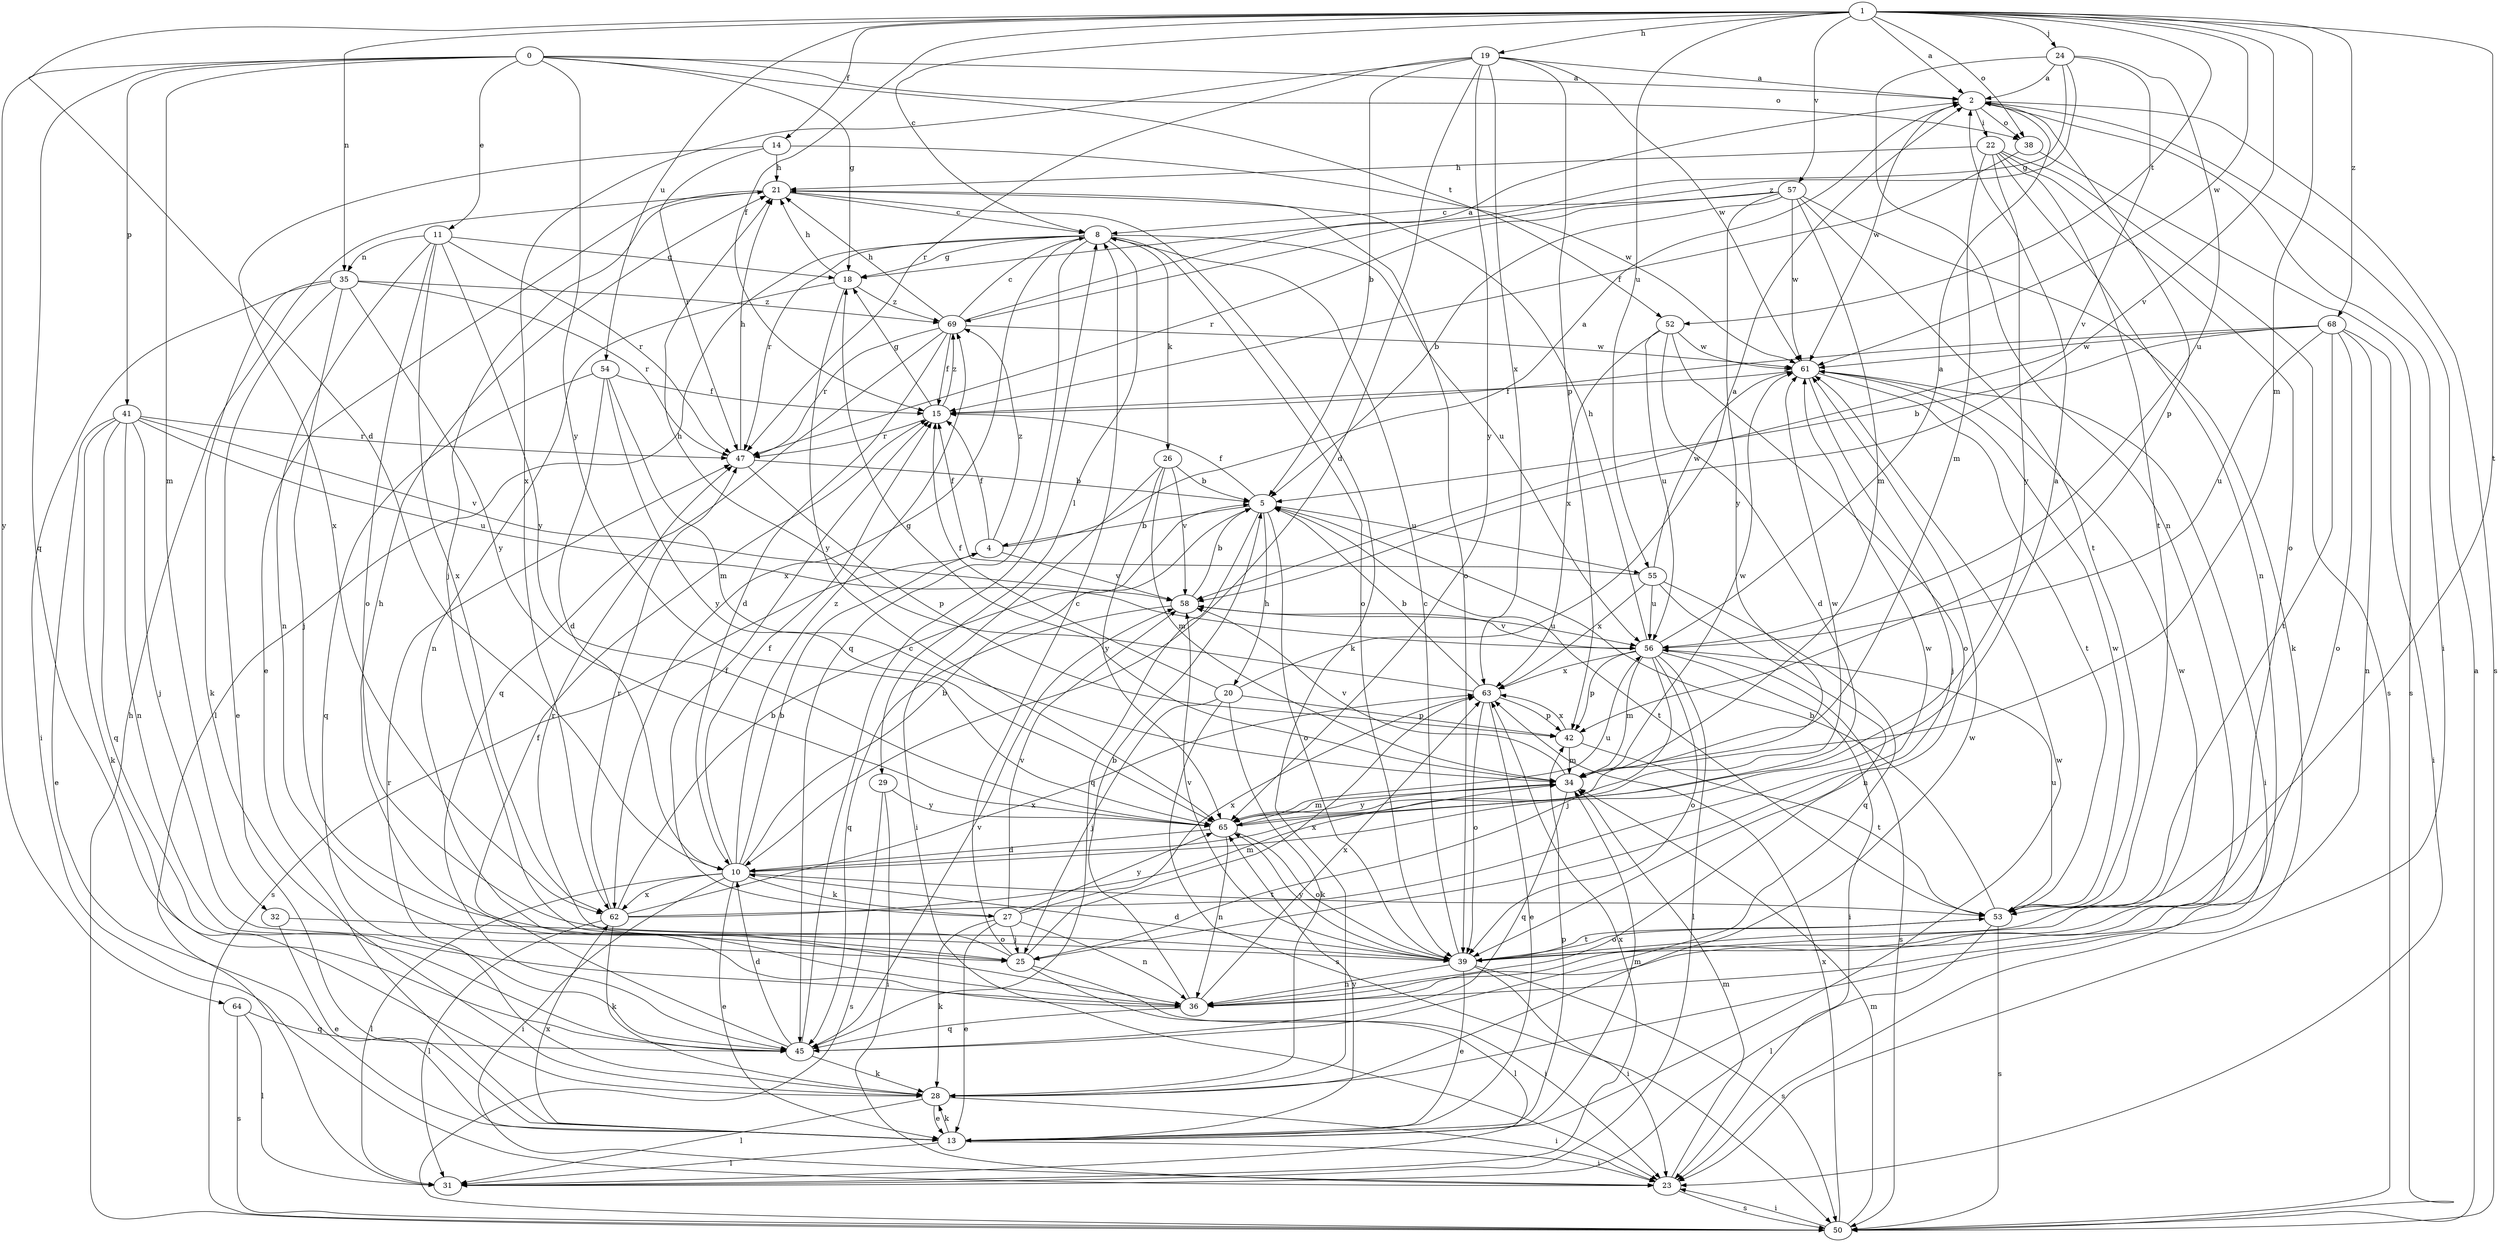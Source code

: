 strict digraph  {
0;
1;
2;
4;
5;
8;
10;
11;
13;
14;
15;
18;
19;
20;
21;
22;
23;
24;
25;
26;
27;
28;
29;
31;
32;
34;
35;
36;
38;
39;
41;
42;
45;
47;
50;
52;
53;
54;
55;
56;
57;
58;
61;
62;
63;
64;
65;
68;
69;
0 -> 2  [label=a];
0 -> 11  [label=e];
0 -> 18  [label=g];
0 -> 32  [label=m];
0 -> 38  [label=o];
0 -> 41  [label=p];
0 -> 45  [label=q];
0 -> 52  [label=t];
0 -> 64  [label=y];
0 -> 65  [label=y];
1 -> 2  [label=a];
1 -> 8  [label=c];
1 -> 10  [label=d];
1 -> 14  [label=f];
1 -> 15  [label=f];
1 -> 19  [label=h];
1 -> 24  [label=j];
1 -> 34  [label=m];
1 -> 35  [label=n];
1 -> 38  [label=o];
1 -> 52  [label=t];
1 -> 53  [label=t];
1 -> 54  [label=u];
1 -> 55  [label=u];
1 -> 57  [label=v];
1 -> 58  [label=v];
1 -> 61  [label=w];
1 -> 68  [label=z];
2 -> 22  [label=i];
2 -> 23  [label=i];
2 -> 38  [label=o];
2 -> 42  [label=p];
2 -> 50  [label=s];
2 -> 61  [label=w];
4 -> 2  [label=a];
4 -> 15  [label=f];
4 -> 50  [label=s];
4 -> 58  [label=v];
4 -> 69  [label=z];
5 -> 4  [label=b];
5 -> 15  [label=f];
5 -> 20  [label=h];
5 -> 39  [label=o];
5 -> 45  [label=q];
5 -> 53  [label=t];
5 -> 55  [label=u];
8 -> 18  [label=g];
8 -> 26  [label=k];
8 -> 29  [label=l];
8 -> 31  [label=l];
8 -> 39  [label=o];
8 -> 45  [label=q];
8 -> 47  [label=r];
8 -> 56  [label=u];
8 -> 62  [label=x];
10 -> 2  [label=a];
10 -> 4  [label=b];
10 -> 5  [label=b];
10 -> 13  [label=e];
10 -> 15  [label=f];
10 -> 23  [label=i];
10 -> 27  [label=k];
10 -> 31  [label=l];
10 -> 53  [label=t];
10 -> 62  [label=x];
10 -> 69  [label=z];
11 -> 18  [label=g];
11 -> 35  [label=n];
11 -> 36  [label=n];
11 -> 39  [label=o];
11 -> 47  [label=r];
11 -> 62  [label=x];
11 -> 65  [label=y];
13 -> 23  [label=i];
13 -> 28  [label=k];
13 -> 31  [label=l];
13 -> 34  [label=m];
13 -> 42  [label=p];
13 -> 61  [label=w];
13 -> 62  [label=x];
13 -> 65  [label=y];
14 -> 21  [label=h];
14 -> 47  [label=r];
14 -> 61  [label=w];
14 -> 62  [label=x];
15 -> 18  [label=g];
15 -> 47  [label=r];
15 -> 69  [label=z];
18 -> 21  [label=h];
18 -> 36  [label=n];
18 -> 65  [label=y];
18 -> 69  [label=z];
19 -> 2  [label=a];
19 -> 5  [label=b];
19 -> 10  [label=d];
19 -> 42  [label=p];
19 -> 47  [label=r];
19 -> 61  [label=w];
19 -> 62  [label=x];
19 -> 63  [label=x];
19 -> 65  [label=y];
20 -> 2  [label=a];
20 -> 15  [label=f];
20 -> 25  [label=j];
20 -> 28  [label=k];
20 -> 42  [label=p];
20 -> 50  [label=s];
21 -> 8  [label=c];
21 -> 13  [label=e];
21 -> 25  [label=j];
21 -> 28  [label=k];
21 -> 39  [label=o];
22 -> 21  [label=h];
22 -> 34  [label=m];
22 -> 36  [label=n];
22 -> 39  [label=o];
22 -> 50  [label=s];
22 -> 53  [label=t];
22 -> 65  [label=y];
23 -> 34  [label=m];
23 -> 50  [label=s];
24 -> 2  [label=a];
24 -> 18  [label=g];
24 -> 36  [label=n];
24 -> 56  [label=u];
24 -> 58  [label=v];
24 -> 69  [label=z];
25 -> 8  [label=c];
25 -> 23  [label=i];
25 -> 31  [label=l];
25 -> 47  [label=r];
25 -> 63  [label=x];
26 -> 5  [label=b];
26 -> 23  [label=i];
26 -> 34  [label=m];
26 -> 58  [label=v];
26 -> 65  [label=y];
27 -> 13  [label=e];
27 -> 15  [label=f];
27 -> 25  [label=j];
27 -> 28  [label=k];
27 -> 36  [label=n];
27 -> 58  [label=v];
27 -> 63  [label=x];
27 -> 65  [label=y];
28 -> 13  [label=e];
28 -> 23  [label=i];
28 -> 31  [label=l];
28 -> 47  [label=r];
28 -> 61  [label=w];
29 -> 23  [label=i];
29 -> 50  [label=s];
29 -> 65  [label=y];
31 -> 63  [label=x];
32 -> 13  [label=e];
32 -> 39  [label=o];
34 -> 18  [label=g];
34 -> 45  [label=q];
34 -> 58  [label=v];
34 -> 61  [label=w];
34 -> 65  [label=y];
35 -> 13  [label=e];
35 -> 23  [label=i];
35 -> 25  [label=j];
35 -> 28  [label=k];
35 -> 47  [label=r];
35 -> 65  [label=y];
35 -> 69  [label=z];
36 -> 5  [label=b];
36 -> 21  [label=h];
36 -> 45  [label=q];
36 -> 63  [label=x];
38 -> 15  [label=f];
38 -> 50  [label=s];
39 -> 8  [label=c];
39 -> 10  [label=d];
39 -> 13  [label=e];
39 -> 23  [label=i];
39 -> 36  [label=n];
39 -> 50  [label=s];
39 -> 53  [label=t];
39 -> 58  [label=v];
39 -> 61  [label=w];
39 -> 65  [label=y];
41 -> 13  [label=e];
41 -> 25  [label=j];
41 -> 28  [label=k];
41 -> 36  [label=n];
41 -> 45  [label=q];
41 -> 47  [label=r];
41 -> 56  [label=u];
41 -> 58  [label=v];
42 -> 34  [label=m];
42 -> 53  [label=t];
42 -> 63  [label=x];
45 -> 8  [label=c];
45 -> 10  [label=d];
45 -> 15  [label=f];
45 -> 28  [label=k];
45 -> 58  [label=v];
47 -> 5  [label=b];
47 -> 21  [label=h];
47 -> 42  [label=p];
50 -> 2  [label=a];
50 -> 21  [label=h];
50 -> 23  [label=i];
50 -> 34  [label=m];
50 -> 63  [label=x];
52 -> 10  [label=d];
52 -> 39  [label=o];
52 -> 56  [label=u];
52 -> 61  [label=w];
52 -> 63  [label=x];
53 -> 5  [label=b];
53 -> 31  [label=l];
53 -> 39  [label=o];
53 -> 50  [label=s];
53 -> 56  [label=u];
53 -> 61  [label=w];
54 -> 10  [label=d];
54 -> 15  [label=f];
54 -> 34  [label=m];
54 -> 45  [label=q];
54 -> 65  [label=y];
55 -> 15  [label=f];
55 -> 36  [label=n];
55 -> 45  [label=q];
55 -> 56  [label=u];
55 -> 61  [label=w];
55 -> 63  [label=x];
56 -> 2  [label=a];
56 -> 21  [label=h];
56 -> 23  [label=i];
56 -> 25  [label=j];
56 -> 31  [label=l];
56 -> 34  [label=m];
56 -> 39  [label=o];
56 -> 42  [label=p];
56 -> 50  [label=s];
56 -> 58  [label=v];
56 -> 63  [label=x];
57 -> 5  [label=b];
57 -> 8  [label=c];
57 -> 28  [label=k];
57 -> 34  [label=m];
57 -> 47  [label=r];
57 -> 53  [label=t];
57 -> 61  [label=w];
57 -> 65  [label=y];
58 -> 5  [label=b];
58 -> 45  [label=q];
58 -> 56  [label=u];
61 -> 15  [label=f];
61 -> 23  [label=i];
61 -> 25  [label=j];
61 -> 53  [label=t];
62 -> 5  [label=b];
62 -> 28  [label=k];
62 -> 31  [label=l];
62 -> 34  [label=m];
62 -> 47  [label=r];
62 -> 61  [label=w];
62 -> 63  [label=x];
63 -> 5  [label=b];
63 -> 13  [label=e];
63 -> 21  [label=h];
63 -> 39  [label=o];
63 -> 42  [label=p];
64 -> 31  [label=l];
64 -> 45  [label=q];
64 -> 50  [label=s];
65 -> 10  [label=d];
65 -> 34  [label=m];
65 -> 36  [label=n];
65 -> 39  [label=o];
65 -> 56  [label=u];
65 -> 61  [label=w];
68 -> 5  [label=b];
68 -> 15  [label=f];
68 -> 23  [label=i];
68 -> 36  [label=n];
68 -> 39  [label=o];
68 -> 53  [label=t];
68 -> 56  [label=u];
68 -> 61  [label=w];
69 -> 2  [label=a];
69 -> 8  [label=c];
69 -> 10  [label=d];
69 -> 15  [label=f];
69 -> 21  [label=h];
69 -> 45  [label=q];
69 -> 47  [label=r];
69 -> 61  [label=w];
}
